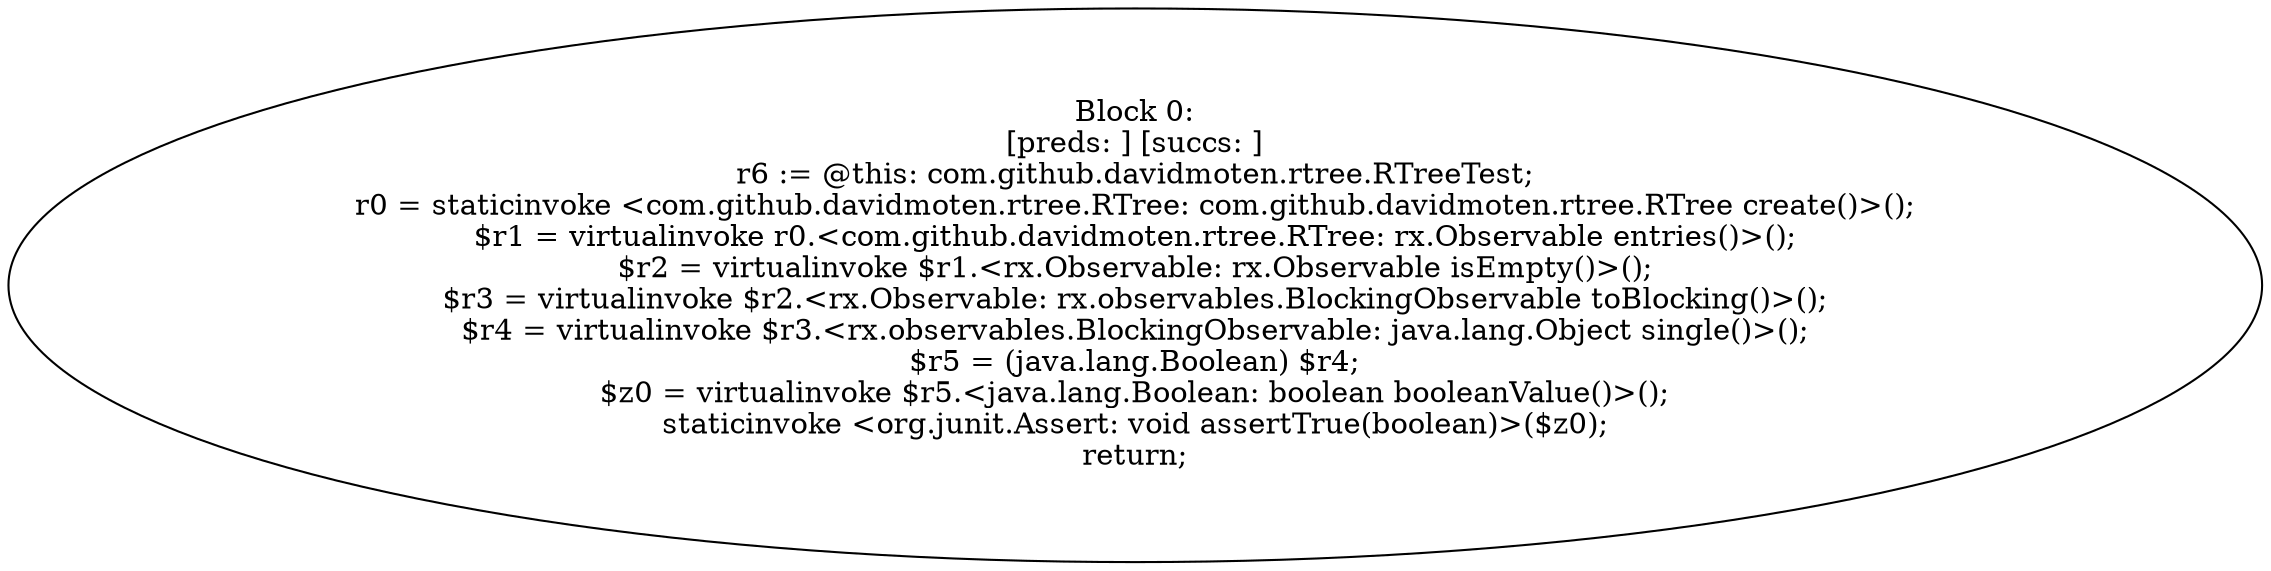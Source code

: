 digraph "unitGraph" {
    "Block 0:
[preds: ] [succs: ]
r6 := @this: com.github.davidmoten.rtree.RTreeTest;
r0 = staticinvoke <com.github.davidmoten.rtree.RTree: com.github.davidmoten.rtree.RTree create()>();
$r1 = virtualinvoke r0.<com.github.davidmoten.rtree.RTree: rx.Observable entries()>();
$r2 = virtualinvoke $r1.<rx.Observable: rx.Observable isEmpty()>();
$r3 = virtualinvoke $r2.<rx.Observable: rx.observables.BlockingObservable toBlocking()>();
$r4 = virtualinvoke $r3.<rx.observables.BlockingObservable: java.lang.Object single()>();
$r5 = (java.lang.Boolean) $r4;
$z0 = virtualinvoke $r5.<java.lang.Boolean: boolean booleanValue()>();
staticinvoke <org.junit.Assert: void assertTrue(boolean)>($z0);
return;
"
}
